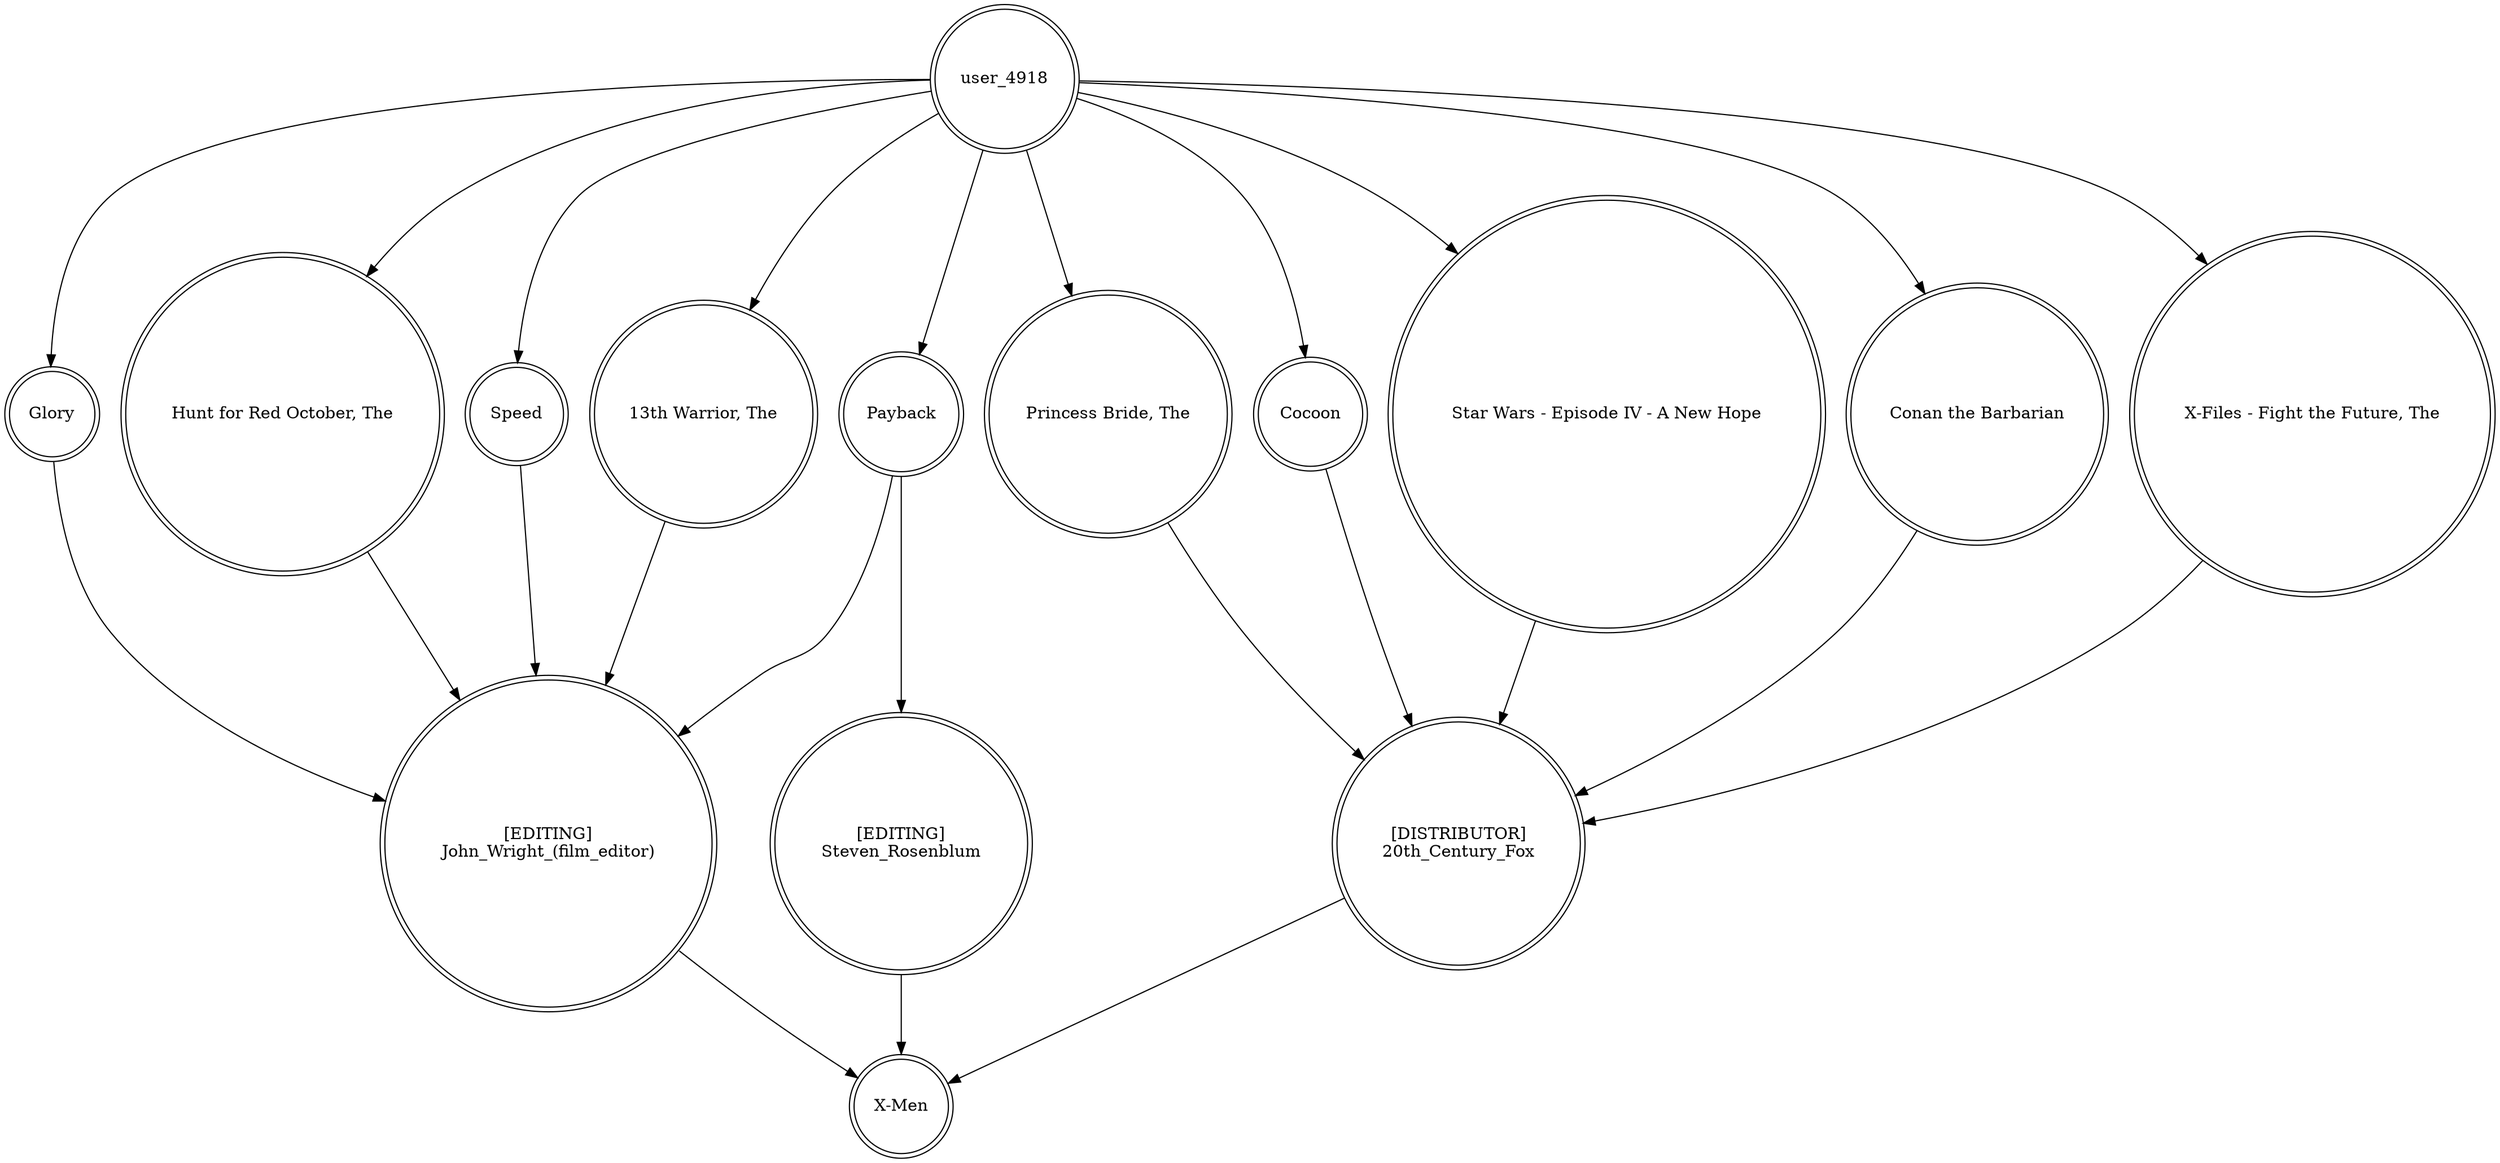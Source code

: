 digraph finite_state_machine {
	node [shape=doublecircle]
	Cocoon -> "[DISTRIBUTOR]
20th_Century_Fox"
	user_4918 -> Speed
	user_4918 -> Payback
	user_4918 -> "13th Warrior, The"
	"Star Wars - Episode IV - A New Hope" -> "[DISTRIBUTOR]
20th_Century_Fox"
	Glory -> "[EDITING]
John_Wright_(film_editor)"
	Payback -> "[EDITING]
John_Wright_(film_editor)"
	Speed -> "[EDITING]
John_Wright_(film_editor)"
	"[EDITING]
John_Wright_(film_editor)" -> "X-Men"
	user_4918 -> "Conan the Barbarian"
	user_4918 -> Cocoon
	"Conan the Barbarian" -> "[DISTRIBUTOR]
20th_Century_Fox"
	"[EDITING]
Steven_Rosenblum" -> "X-Men"
	"Hunt for Red October, The" -> "[EDITING]
John_Wright_(film_editor)"
	user_4918 -> "Hunt for Red October, The"
	user_4918 -> Glory
	"X-Files - Fight the Future, The" -> "[DISTRIBUTOR]
20th_Century_Fox"
	"Princess Bride, The" -> "[DISTRIBUTOR]
20th_Century_Fox"
	Payback -> "[EDITING]
Steven_Rosenblum"
	user_4918 -> "Princess Bride, The"
	"[DISTRIBUTOR]
20th_Century_Fox" -> "X-Men"
	user_4918 -> "X-Files - Fight the Future, The"
	user_4918 -> "Star Wars - Episode IV - A New Hope"
	"13th Warrior, The" -> "[EDITING]
John_Wright_(film_editor)"
}
